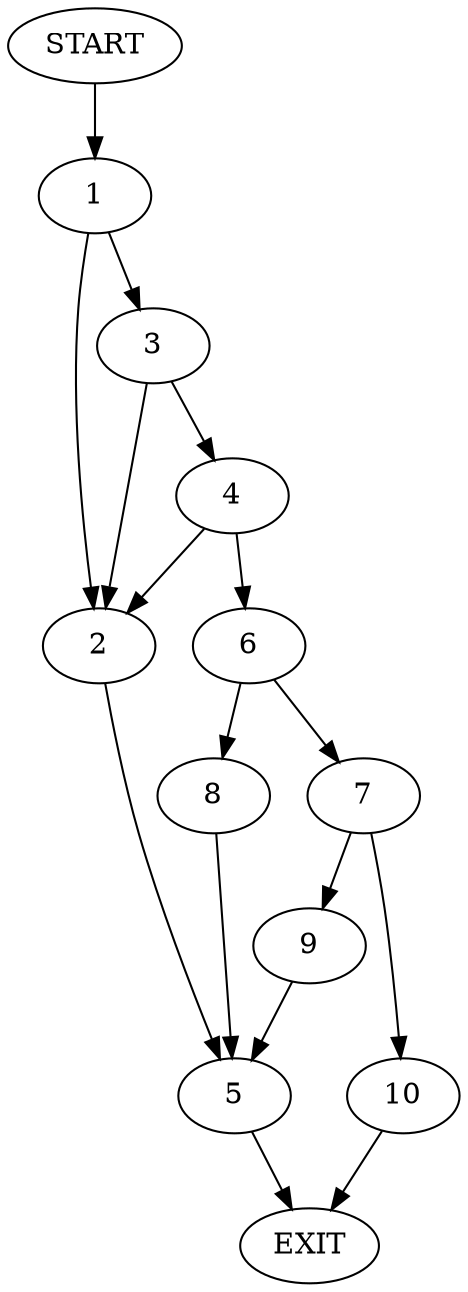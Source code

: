 digraph {
0 [label="START"]
11 [label="EXIT"]
0 -> 1
1 -> 2
1 -> 3
3 -> 2
3 -> 4
2 -> 5
4 -> 2
4 -> 6
6 -> 7
6 -> 8
5 -> 11
8 -> 5
7 -> 9
7 -> 10
9 -> 5
10 -> 11
}
